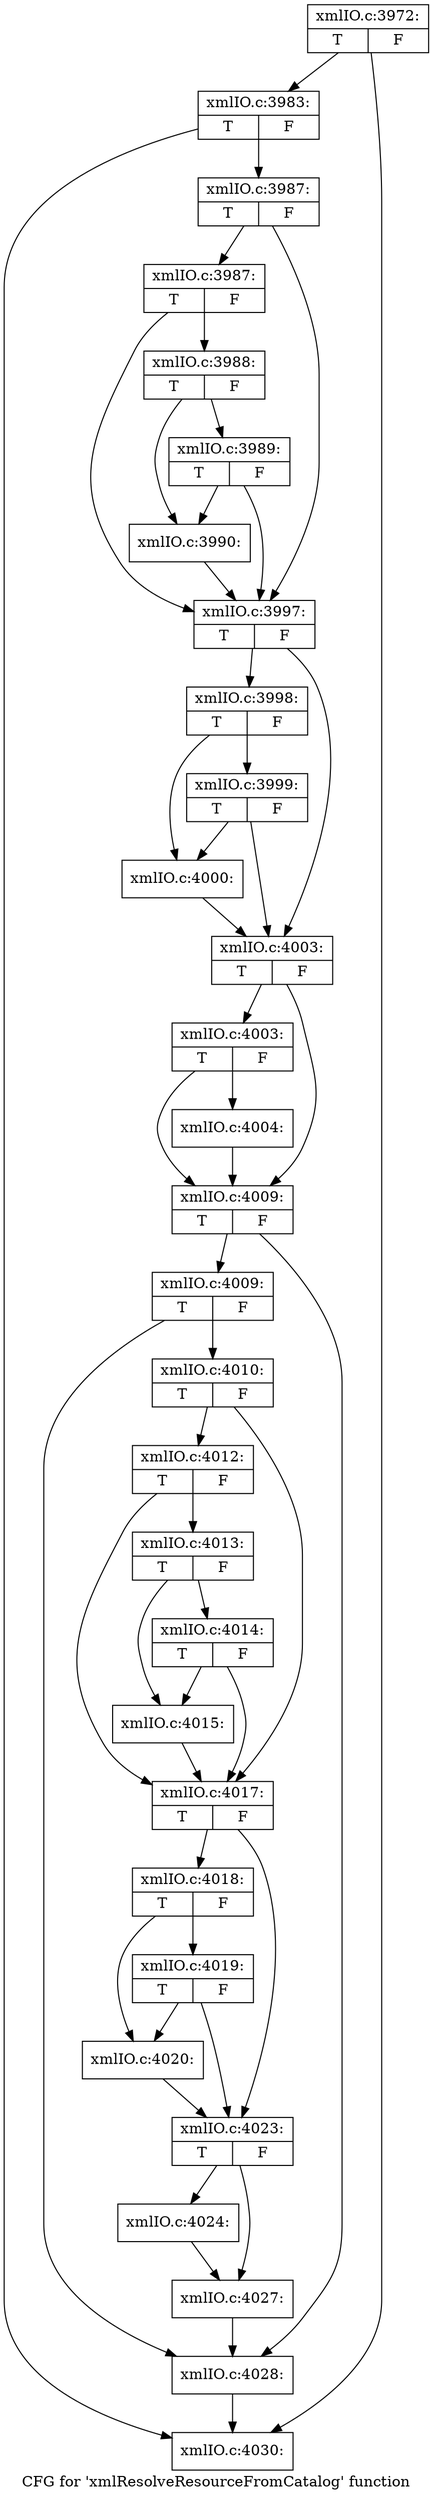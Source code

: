 digraph "CFG for 'xmlResolveResourceFromCatalog' function" {
	label="CFG for 'xmlResolveResourceFromCatalog' function";

	Node0x54065a0 [shape=record,label="{xmlIO.c:3972:|{<s0>T|<s1>F}}"];
	Node0x54065a0 -> Node0x540ba40;
	Node0x54065a0 -> Node0x540b9f0;
	Node0x540ba40 [shape=record,label="{xmlIO.c:3983:|{<s0>T|<s1>F}}"];
	Node0x540ba40 -> Node0x540b9f0;
	Node0x540ba40 -> Node0x540b6e0;
	Node0x540b6e0 [shape=record,label="{xmlIO.c:3987:|{<s0>T|<s1>F}}"];
	Node0x540b6e0 -> Node0x540bef0;
	Node0x540b6e0 -> Node0x540be50;
	Node0x540bef0 [shape=record,label="{xmlIO.c:3987:|{<s0>T|<s1>F}}"];
	Node0x540bef0 -> Node0x540bea0;
	Node0x540bef0 -> Node0x540be50;
	Node0x540bea0 [shape=record,label="{xmlIO.c:3988:|{<s0>T|<s1>F}}"];
	Node0x540bea0 -> Node0x540be00;
	Node0x540bea0 -> Node0x540c3e0;
	Node0x540c3e0 [shape=record,label="{xmlIO.c:3989:|{<s0>T|<s1>F}}"];
	Node0x540c3e0 -> Node0x540be00;
	Node0x540c3e0 -> Node0x540be50;
	Node0x540be00 [shape=record,label="{xmlIO.c:3990:}"];
	Node0x540be00 -> Node0x540be50;
	Node0x540be50 [shape=record,label="{xmlIO.c:3997:|{<s0>T|<s1>F}}"];
	Node0x540be50 -> Node0x540d340;
	Node0x540be50 -> Node0x540d2f0;
	Node0x540d340 [shape=record,label="{xmlIO.c:3998:|{<s0>T|<s1>F}}"];
	Node0x540d340 -> Node0x540cd70;
	Node0x540d340 -> Node0x540d560;
	Node0x540d560 [shape=record,label="{xmlIO.c:3999:|{<s0>T|<s1>F}}"];
	Node0x540d560 -> Node0x540cd70;
	Node0x540d560 -> Node0x540d2f0;
	Node0x540cd70 [shape=record,label="{xmlIO.c:4000:}"];
	Node0x540cd70 -> Node0x540d2f0;
	Node0x540d2f0 [shape=record,label="{xmlIO.c:4003:|{<s0>T|<s1>F}}"];
	Node0x540d2f0 -> Node0x540e200;
	Node0x540d2f0 -> Node0x540e1b0;
	Node0x540e200 [shape=record,label="{xmlIO.c:4003:|{<s0>T|<s1>F}}"];
	Node0x540e200 -> Node0x540de30;
	Node0x540e200 -> Node0x540e1b0;
	Node0x540de30 [shape=record,label="{xmlIO.c:4004:}"];
	Node0x540de30 -> Node0x540e1b0;
	Node0x540e1b0 [shape=record,label="{xmlIO.c:4009:|{<s0>T|<s1>F}}"];
	Node0x540e1b0 -> Node0x540e8f0;
	Node0x540e1b0 -> Node0x540e8a0;
	Node0x540e8f0 [shape=record,label="{xmlIO.c:4009:|{<s0>T|<s1>F}}"];
	Node0x540e8f0 -> Node0x540e8a0;
	Node0x540e8f0 -> Node0x540e850;
	Node0x540e850 [shape=record,label="{xmlIO.c:4010:|{<s0>T|<s1>F}}"];
	Node0x540e850 -> Node0x540f330;
	Node0x540e850 -> Node0x540f260;
	Node0x540f330 [shape=record,label="{xmlIO.c:4012:|{<s0>T|<s1>F}}"];
	Node0x540f330 -> Node0x540f2b0;
	Node0x540f330 -> Node0x540f260;
	Node0x540f2b0 [shape=record,label="{xmlIO.c:4013:|{<s0>T|<s1>F}}"];
	Node0x540f2b0 -> Node0x540f210;
	Node0x540f2b0 -> Node0x540f970;
	Node0x540f970 [shape=record,label="{xmlIO.c:4014:|{<s0>T|<s1>F}}"];
	Node0x540f970 -> Node0x540f210;
	Node0x540f970 -> Node0x540f260;
	Node0x540f210 [shape=record,label="{xmlIO.c:4015:}"];
	Node0x540f210 -> Node0x540f260;
	Node0x540f260 [shape=record,label="{xmlIO.c:4017:|{<s0>T|<s1>F}}"];
	Node0x540f260 -> Node0x5410840;
	Node0x540f260 -> Node0x54107f0;
	Node0x5410840 [shape=record,label="{xmlIO.c:4018:|{<s0>T|<s1>F}}"];
	Node0x5410840 -> Node0x54102f0;
	Node0x5410840 -> Node0x5410a60;
	Node0x5410a60 [shape=record,label="{xmlIO.c:4019:|{<s0>T|<s1>F}}"];
	Node0x5410a60 -> Node0x54102f0;
	Node0x5410a60 -> Node0x54107f0;
	Node0x54102f0 [shape=record,label="{xmlIO.c:4020:}"];
	Node0x54102f0 -> Node0x54107f0;
	Node0x54107f0 [shape=record,label="{xmlIO.c:4023:|{<s0>T|<s1>F}}"];
	Node0x54107f0 -> Node0x5411210;
	Node0x54107f0 -> Node0x5411520;
	Node0x5411210 [shape=record,label="{xmlIO.c:4024:}"];
	Node0x5411210 -> Node0x5411520;
	Node0x5411520 [shape=record,label="{xmlIO.c:4027:}"];
	Node0x5411520 -> Node0x540e8a0;
	Node0x540e8a0 [shape=record,label="{xmlIO.c:4028:}"];
	Node0x540e8a0 -> Node0x540b9f0;
	Node0x540b9f0 [shape=record,label="{xmlIO.c:4030:}"];
}
